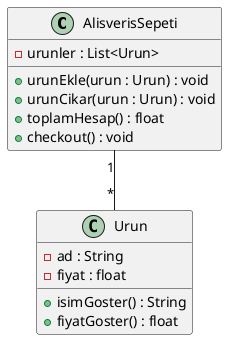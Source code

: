 @startuml
class AlisverisSepeti {
    - urunler : List<Urun>
    + urunEkle(urun : Urun) : void
    + urunCikar(urun : Urun) : void
    + toplamHesap() : float
    + checkout() : void
}

class Urun {
    - ad : String
    - fiyat : float
    + isimGoster() : String
    + fiyatGoster() : float
}

AlisverisSepeti "1" -- "*" Urun
@enduml
